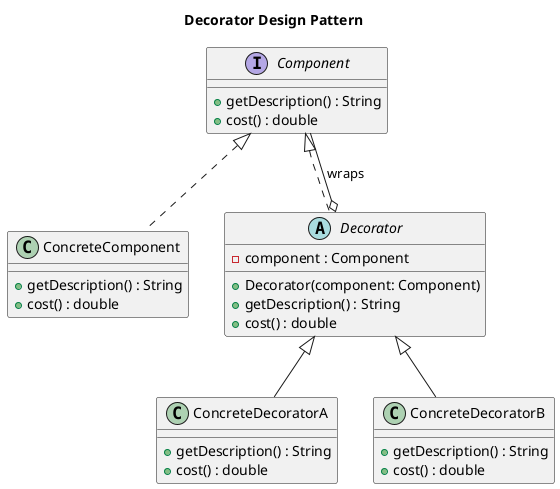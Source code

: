 @startuml
title Decorator Design Pattern

interface Component {
    + getDescription() : String
    + cost() : double
}

class ConcreteComponent {
    + getDescription() : String
    + cost() : double
}

abstract class Decorator {
    - component : Component
    + Decorator(component: Component)
    + getDescription() : String
    + cost() : double
}

class ConcreteDecoratorA {
    + getDescription() : String
    + cost() : double
}

class ConcreteDecoratorB {
    + getDescription() : String
    + cost() : double
}

Component <|.. ConcreteComponent
Component <|.. Decorator
Decorator <|-- ConcreteDecoratorA
Decorator <|-- ConcreteDecoratorB
Decorator o-- Component : "wraps"

@enduml
